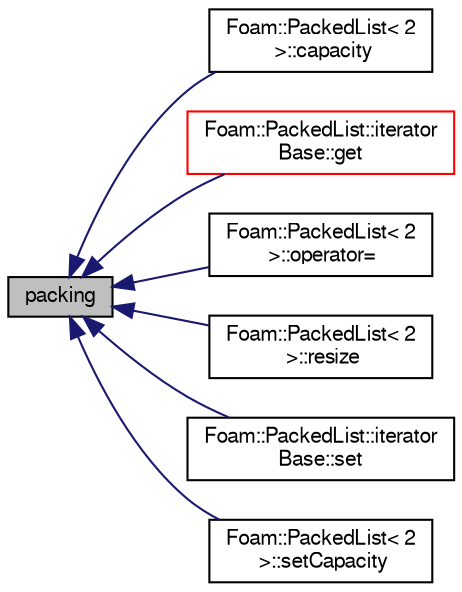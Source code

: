 digraph "packing"
{
  bgcolor="transparent";
  edge [fontname="FreeSans",fontsize="10",labelfontname="FreeSans",labelfontsize="10"];
  node [fontname="FreeSans",fontsize="10",shape=record];
  rankdir="LR";
  Node45 [label="packing",height=0.2,width=0.4,color="black", fillcolor="grey75", style="filled", fontcolor="black"];
  Node45 -> Node46 [dir="back",color="midnightblue",fontsize="10",style="solid",fontname="FreeSans"];
  Node46 [label="Foam::PackedList\< 2\l \>::capacity",height=0.2,width=0.4,color="black",URL="$a25938.html#a564a7790acc7ff1a57a1f32759f7a58a",tooltip="The number of elements that can be stored before reallocating. "];
  Node45 -> Node47 [dir="back",color="midnightblue",fontsize="10",style="solid",fontname="FreeSans"];
  Node47 [label="Foam::PackedList::iterator\lBase::get",height=0.2,width=0.4,color="red",URL="$a25946.html#abfcf69bb151aaad5278ad4eaaf7dc891",tooltip="Get value as unsigned, no range-checking. "];
  Node45 -> Node49 [dir="back",color="midnightblue",fontsize="10",style="solid",fontname="FreeSans"];
  Node49 [label="Foam::PackedList\< 2\l \>::operator=",height=0.2,width=0.4,color="black",URL="$a25938.html#a2c5b11c36b03e179830b2cf26d1d414c",tooltip="Assignment of all entries to the given value. Takes linear time. "];
  Node45 -> Node50 [dir="back",color="midnightblue",fontsize="10",style="solid",fontname="FreeSans"];
  Node50 [label="Foam::PackedList\< 2\l \>::resize",height=0.2,width=0.4,color="black",URL="$a25938.html#a269162b4a99f0b5255951cfe3309f517",tooltip="Reset addressable list size, does not shrink the allocated size. "];
  Node45 -> Node51 [dir="back",color="midnightblue",fontsize="10",style="solid",fontname="FreeSans"];
  Node51 [label="Foam::PackedList::iterator\lBase::set",height=0.2,width=0.4,color="black",URL="$a25946.html#aa3b41d3aa0522ba6ebd9ebd38e523184",tooltip="Set value, returning true if changed, no range-checking. "];
  Node45 -> Node52 [dir="back",color="midnightblue",fontsize="10",style="solid",fontname="FreeSans"];
  Node52 [label="Foam::PackedList\< 2\l \>::setCapacity",height=0.2,width=0.4,color="black",URL="$a25938.html#a3769bf93f15609625d62b693c566bcd1",tooltip="Alter the size of the underlying storage. "];
}
